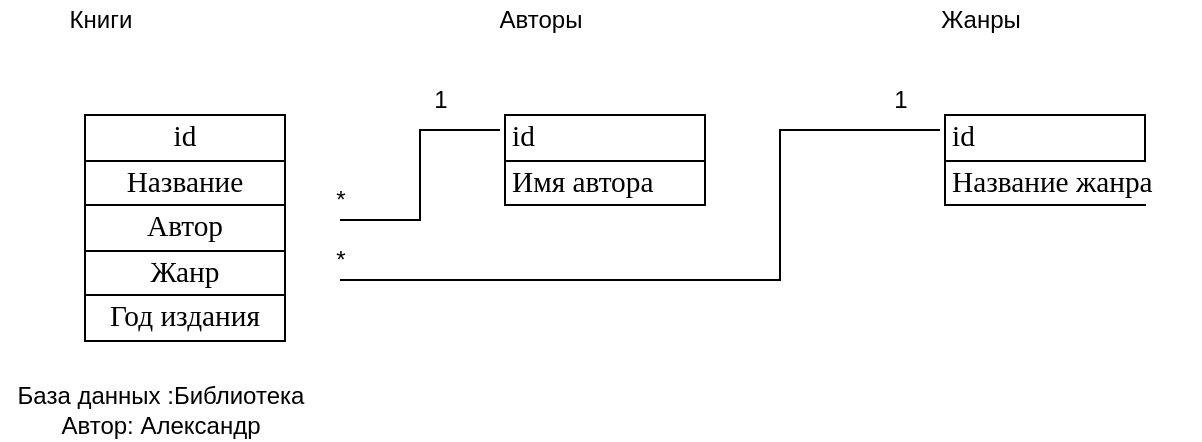 <mxfile version="16.1.0" type="device"><diagram id="R2lEEEUBdFMjLlhIrx00" name="Page-1"><mxGraphModel dx="990" dy="560" grid="1" gridSize="10" guides="1" tooltips="1" connect="1" arrows="1" fold="1" page="1" pageScale="1" pageWidth="850" pageHeight="1100" math="0" shadow="0" extFonts="Permanent Marker^https://fonts.googleapis.com/css?family=Permanent+Marker"><root><mxCell id="0"/><mxCell id="1" parent="0"/><mxCell id="EyCTd2KXmxOkJCEwkpo3-11" style="edgeStyle=orthogonalEdgeStyle;rounded=0;orthogonalLoop=1;jettySize=auto;html=1;entryX=0;entryY=0.25;entryDx=0;entryDy=0;endArrow=none;endFill=0;" edge="1" parent="1" source="EyCTd2KXmxOkJCEwkpo3-5" target="EyCTd2KXmxOkJCEwkpo3-6"><mxGeometry relative="1" as="geometry"/></mxCell><mxCell id="EyCTd2KXmxOkJCEwkpo3-13" style="edgeStyle=orthogonalEdgeStyle;rounded=0;orthogonalLoop=1;jettySize=auto;html=1;exitX=1;exitY=0.75;exitDx=0;exitDy=0;entryX=0;entryY=0.25;entryDx=0;entryDy=0;endArrow=none;endFill=0;" edge="1" parent="1" source="EyCTd2KXmxOkJCEwkpo3-5" target="EyCTd2KXmxOkJCEwkpo3-7"><mxGeometry relative="1" as="geometry"><Array as="points"><mxPoint x="430" y="200"/><mxPoint x="430" y="125"/></Array></mxGeometry></mxCell><mxCell id="EyCTd2KXmxOkJCEwkpo3-15" value="" style="edgeStyle=orthogonalEdgeStyle;rounded=0;orthogonalLoop=1;jettySize=auto;html=1;endArrow=none;endFill=0;" edge="1" parent="1" source="EyCTd2KXmxOkJCEwkpo3-5"><mxGeometry relative="1" as="geometry"><mxPoint x="250" y="170" as="targetPoint"/></mxGeometry></mxCell><mxCell id="EyCTd2KXmxOkJCEwkpo3-5" value="&lt;table cellspacing=&quot;0&quot; cellpadding=&quot;0&quot; dir=&quot;ltr&quot; border=&quot;1&quot; style=&quot;table-layout: fixed ; font-size: 10pt ; font-family: &amp;quot;arial&amp;quot; ; width: 0px ; border-collapse: collapse ; border: none&quot;&gt;&lt;colgroup&gt;&lt;col width=&quot;100&quot;&gt;&lt;/colgroup&gt;&lt;tbody&gt;&lt;tr style=&quot;height: 21px&quot;&gt;&lt;td style=&quot;border-top: 1px solid #000000 ; border-right: 1px solid #000000 ; border-bottom: 1px solid #000000 ; border-left: 1px solid #000000 ; overflow: hidden ; padding: 2px 3px 2px 3px ; vertical-align: bottom ; font-family: &amp;quot;calibri&amp;quot; ; font-size: 11pt ; font-weight: normal ; text-align: center&quot;&gt;id&lt;/td&gt;&lt;/tr&gt;&lt;tr style=&quot;height: 21px&quot;&gt;&lt;td style=&quot;border-right: 1px solid #000000 ; border-bottom: 1px solid #000000 ; border-left: 1px solid #000000 ; overflow: hidden ; padding: 2px 3px 2px 3px ; vertical-align: bottom ; font-family: &amp;quot;calibri&amp;quot; ; font-size: 11pt ; font-weight: normal ; text-align: center&quot;&gt;Название&lt;/td&gt;&lt;/tr&gt;&lt;tr style=&quot;height: 21px&quot;&gt;&lt;td style=&quot;border-right: 1px solid #000000 ; border-bottom: 1px solid #000000 ; border-left: 1px solid #000000 ; overflow: hidden ; padding: 2px 3px 2px 3px ; vertical-align: bottom ; font-family: &amp;quot;calibri&amp;quot; ; font-size: 11pt ; font-weight: normal ; text-align: center&quot;&gt;Автор&lt;/td&gt;&lt;/tr&gt;&lt;tr style=&quot;height: 21px&quot;&gt;&lt;td style=&quot;border-right: 1px solid #000000 ; border-bottom: 1px solid #000000 ; border-left: 1px solid #000000 ; overflow: hidden ; padding: 2px 3px 2px 3px ; vertical-align: bottom ; font-family: &amp;quot;calibri&amp;quot; ; font-size: 11pt ; font-weight: normal ; text-align: center&quot;&gt;Жанр&lt;/td&gt;&lt;/tr&gt;&lt;tr style=&quot;height: 21px&quot;&gt;&lt;td style=&quot;border-right: 1px solid #000000 ; border-bottom: 1px solid #000000 ; border-left: 1px solid #000000 ; overflow: hidden ; padding: 2px 3px 2px 3px ; vertical-align: bottom ; font-family: &amp;quot;calibri&amp;quot; ; font-size: 11pt ; font-weight: normal ; text-align: center&quot;&gt;Год издания&lt;/td&gt;&lt;/tr&gt;&lt;/tbody&gt;&lt;/table&gt;" style="text;whiteSpace=wrap;html=1;" vertex="1" parent="1"><mxGeometry x="80" y="110" width="130" height="120" as="geometry"/></mxCell><mxCell id="EyCTd2KXmxOkJCEwkpo3-6" value="&lt;table cellspacing=&quot;0&quot; cellpadding=&quot;0&quot; dir=&quot;ltr&quot; border=&quot;1&quot; style=&quot;table-layout: fixed ; font-size: 10pt ; font-family: &amp;quot;arial&amp;quot; ; width: 0px ; border-collapse: collapse ; border: none&quot;&gt;&lt;colgroup&gt;&lt;col width=&quot;100&quot;&gt;&lt;/colgroup&gt;&lt;tbody&gt;&lt;tr style=&quot;height: 21px&quot;&gt;&lt;td style=&quot;border-top: 1px solid #000000 ; border-right: 1px solid #000000 ; border-bottom: 1px solid #000000 ; border-left: 1px solid #000000 ; overflow: hidden ; padding: 2px 3px 2px 3px ; vertical-align: bottom ; font-family: &amp;quot;calibri&amp;quot; ; font-size: 11pt ; font-weight: normal&quot;&gt;id&lt;/td&gt;&lt;/tr&gt;&lt;tr style=&quot;height: 21px&quot;&gt;&lt;td style=&quot;border-right: 1px solid #000000 ; border-bottom: 1px solid #000000 ; border-left: 1px solid #000000 ; overflow: hidden ; padding: 2px 3px 2px 3px ; vertical-align: bottom ; font-family: &amp;quot;calibri&amp;quot; ; font-size: 11pt ; font-weight: normal&quot;&gt;Имя автора&lt;/td&gt;&lt;/tr&gt;&lt;/tbody&gt;&lt;/table&gt;" style="text;whiteSpace=wrap;html=1;" vertex="1" parent="1"><mxGeometry x="290" y="110" width="130" height="60" as="geometry"/></mxCell><mxCell id="EyCTd2KXmxOkJCEwkpo3-7" value="&lt;table cellspacing=&quot;0&quot; cellpadding=&quot;0&quot; dir=&quot;ltr&quot; border=&quot;1&quot; style=&quot;table-layout: fixed ; font-size: 10pt ; font-family: &amp;quot;arial&amp;quot; ; width: 0px ; border-collapse: collapse ; border: none&quot;&gt;&lt;colgroup&gt;&lt;col width=&quot;100&quot;&gt;&lt;/colgroup&gt;&lt;tbody&gt;&lt;tr style=&quot;height: 21px&quot;&gt;&lt;td style=&quot;border-top: 1px solid #000000 ; border-right: 1px solid #000000 ; border-bottom: 1px solid #000000 ; border-left: 1px solid #000000 ; overflow: hidden ; padding: 2px 3px 2px 3px ; vertical-align: bottom ; font-family: &amp;quot;calibri&amp;quot; ; font-size: 11pt ; font-weight: normal&quot;&gt;id&lt;/td&gt;&lt;/tr&gt;&lt;tr style=&quot;height: 21px&quot;&gt;&lt;td style=&quot;border-right: 1px solid transparent ; border-bottom: 1px solid #000000 ; border-left: 1px solid #000000 ; overflow: visible ; padding: 2px 0px 2px 0px ; vertical-align: bottom ; font-family: &amp;quot;calibri&amp;quot; ; font-size: 11pt ; font-weight: normal&quot;&gt;&lt;div style=&quot;overflow: hidden; position: relative; width: 196px; left: 3px;&quot;&gt;&lt;div style=&quot;float: left&quot;&gt;Название жанра&lt;/div&gt;&lt;/div&gt;&lt;/td&gt;&lt;/tr&gt;&lt;/tbody&gt;&lt;/table&gt;" style="text;whiteSpace=wrap;html=1;" vertex="1" parent="1"><mxGeometry x="510" y="110" width="130" height="60" as="geometry"/></mxCell><mxCell id="EyCTd2KXmxOkJCEwkpo3-8" value="Книги" style="text;html=1;align=center;verticalAlign=middle;resizable=0;points=[];autosize=1;strokeColor=none;fillColor=none;" vertex="1" parent="1"><mxGeometry x="65" y="60" width="50" height="20" as="geometry"/></mxCell><mxCell id="EyCTd2KXmxOkJCEwkpo3-9" value="Авторы" style="text;html=1;align=center;verticalAlign=middle;resizable=0;points=[];autosize=1;strokeColor=none;fillColor=none;" vertex="1" parent="1"><mxGeometry x="280" y="60" width="60" height="20" as="geometry"/></mxCell><mxCell id="EyCTd2KXmxOkJCEwkpo3-10" value="Жанры" style="text;html=1;align=center;verticalAlign=middle;resizable=0;points=[];autosize=1;strokeColor=none;fillColor=none;" vertex="1" parent="1"><mxGeometry x="500" y="60" width="60" height="20" as="geometry"/></mxCell><mxCell id="EyCTd2KXmxOkJCEwkpo3-14" value="1" style="text;html=1;align=center;verticalAlign=middle;resizable=0;points=[];autosize=1;strokeColor=none;fillColor=none;" vertex="1" parent="1"><mxGeometry x="250" y="100" width="20" height="20" as="geometry"/></mxCell><mxCell id="EyCTd2KXmxOkJCEwkpo3-16" value="*" style="text;html=1;align=center;verticalAlign=middle;resizable=0;points=[];autosize=1;strokeColor=none;fillColor=none;" vertex="1" parent="1"><mxGeometry x="200" y="150" width="20" height="20" as="geometry"/></mxCell><mxCell id="EyCTd2KXmxOkJCEwkpo3-18" value="*" style="text;html=1;align=center;verticalAlign=middle;resizable=0;points=[];autosize=1;strokeColor=none;fillColor=none;" vertex="1" parent="1"><mxGeometry x="200" y="180" width="20" height="20" as="geometry"/></mxCell><mxCell id="EyCTd2KXmxOkJCEwkpo3-19" value="1" style="text;html=1;align=center;verticalAlign=middle;resizable=0;points=[];autosize=1;strokeColor=none;fillColor=none;" vertex="1" parent="1"><mxGeometry x="480" y="100" width="20" height="20" as="geometry"/></mxCell><mxCell id="EyCTd2KXmxOkJCEwkpo3-20" value="База данных :Библиотека&lt;br&gt;Автор: Александр" style="text;html=1;align=center;verticalAlign=middle;resizable=0;points=[];autosize=1;strokeColor=none;fillColor=none;" vertex="1" parent="1"><mxGeometry x="40" y="250" width="160" height="30" as="geometry"/></mxCell></root></mxGraphModel></diagram></mxfile>